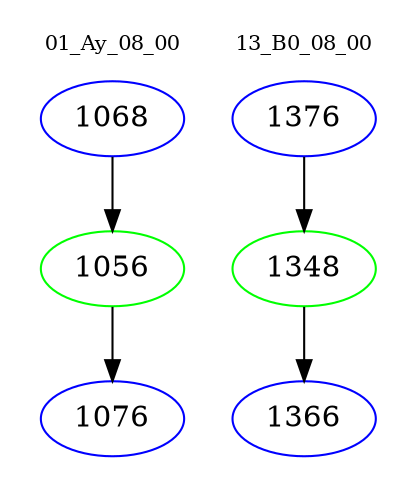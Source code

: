 digraph{
subgraph cluster_0 {
color = white
label = "01_Ay_08_00";
fontsize=10;
T0_1068 [label="1068", color="blue"]
T0_1068 -> T0_1056 [color="black"]
T0_1056 [label="1056", color="green"]
T0_1056 -> T0_1076 [color="black"]
T0_1076 [label="1076", color="blue"]
}
subgraph cluster_1 {
color = white
label = "13_B0_08_00";
fontsize=10;
T1_1376 [label="1376", color="blue"]
T1_1376 -> T1_1348 [color="black"]
T1_1348 [label="1348", color="green"]
T1_1348 -> T1_1366 [color="black"]
T1_1366 [label="1366", color="blue"]
}
}
